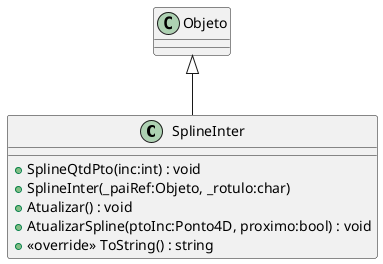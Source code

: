 @startuml
class SplineInter {
    + SplineQtdPto(inc:int) : void
    + SplineInter(_paiRef:Objeto, _rotulo:char)
    + Atualizar() : void
    + AtualizarSpline(ptoInc:Ponto4D, proximo:bool) : void
    + <<override>> ToString() : string
}
Objeto <|-- SplineInter
@enduml
